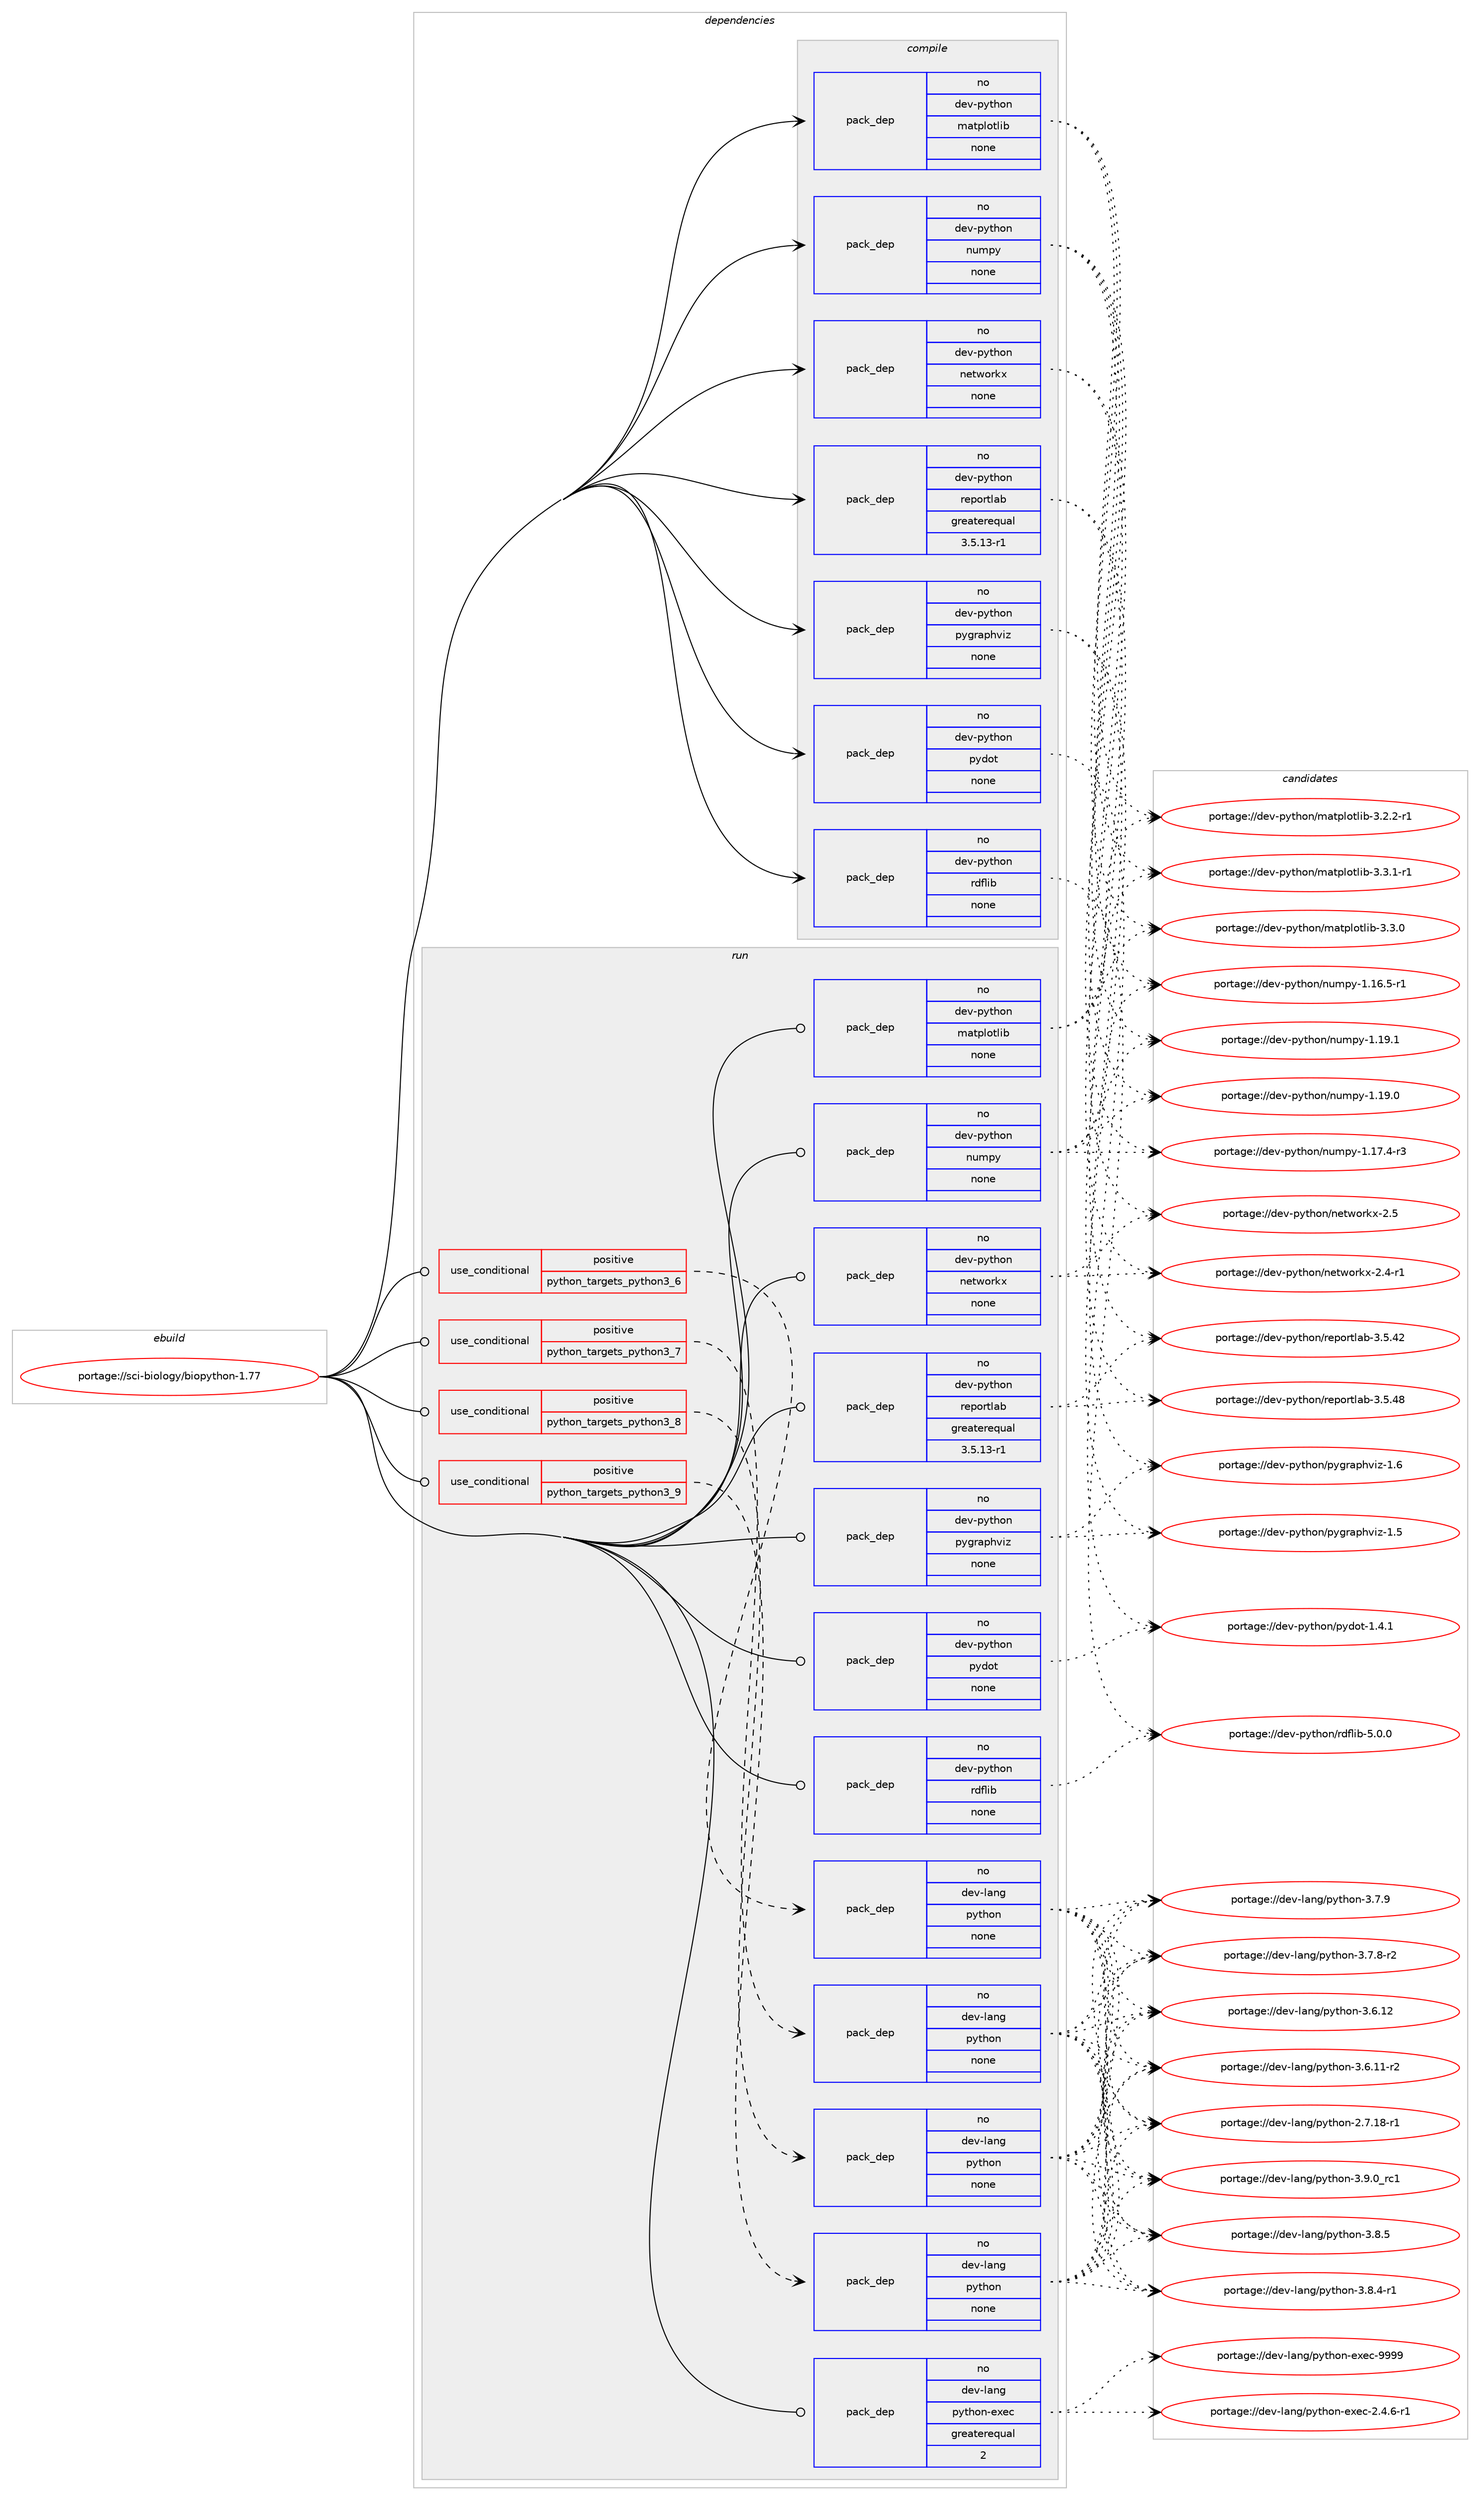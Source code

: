 digraph prolog {

# *************
# Graph options
# *************

newrank=true;
concentrate=true;
compound=true;
graph [rankdir=LR,fontname=Helvetica,fontsize=10,ranksep=1.5];#, ranksep=2.5, nodesep=0.2];
edge  [arrowhead=vee];
node  [fontname=Helvetica,fontsize=10];

# **********
# The ebuild
# **********

subgraph cluster_leftcol {
color=gray;
rank=same;
label=<<i>ebuild</i>>;
id [label="portage://sci-biology/biopython-1.77", color=red, width=4, href="../sci-biology/biopython-1.77.svg"];
}

# ****************
# The dependencies
# ****************

subgraph cluster_midcol {
color=gray;
label=<<i>dependencies</i>>;
subgraph cluster_compile {
fillcolor="#eeeeee";
style=filled;
label=<<i>compile</i>>;
subgraph pack4006 {
dependency4951 [label=<<TABLE BORDER="0" CELLBORDER="1" CELLSPACING="0" CELLPADDING="4" WIDTH="220"><TR><TD ROWSPAN="6" CELLPADDING="30">pack_dep</TD></TR><TR><TD WIDTH="110">no</TD></TR><TR><TD>dev-python</TD></TR><TR><TD>matplotlib</TD></TR><TR><TD>none</TD></TR><TR><TD></TD></TR></TABLE>>, shape=none, color=blue];
}
id:e -> dependency4951:w [weight=20,style="solid",arrowhead="vee"];
subgraph pack4007 {
dependency4952 [label=<<TABLE BORDER="0" CELLBORDER="1" CELLSPACING="0" CELLPADDING="4" WIDTH="220"><TR><TD ROWSPAN="6" CELLPADDING="30">pack_dep</TD></TR><TR><TD WIDTH="110">no</TD></TR><TR><TD>dev-python</TD></TR><TR><TD>networkx</TD></TR><TR><TD>none</TD></TR><TR><TD></TD></TR></TABLE>>, shape=none, color=blue];
}
id:e -> dependency4952:w [weight=20,style="solid",arrowhead="vee"];
subgraph pack4008 {
dependency4953 [label=<<TABLE BORDER="0" CELLBORDER="1" CELLSPACING="0" CELLPADDING="4" WIDTH="220"><TR><TD ROWSPAN="6" CELLPADDING="30">pack_dep</TD></TR><TR><TD WIDTH="110">no</TD></TR><TR><TD>dev-python</TD></TR><TR><TD>numpy</TD></TR><TR><TD>none</TD></TR><TR><TD></TD></TR></TABLE>>, shape=none, color=blue];
}
id:e -> dependency4953:w [weight=20,style="solid",arrowhead="vee"];
subgraph pack4009 {
dependency4954 [label=<<TABLE BORDER="0" CELLBORDER="1" CELLSPACING="0" CELLPADDING="4" WIDTH="220"><TR><TD ROWSPAN="6" CELLPADDING="30">pack_dep</TD></TR><TR><TD WIDTH="110">no</TD></TR><TR><TD>dev-python</TD></TR><TR><TD>pydot</TD></TR><TR><TD>none</TD></TR><TR><TD></TD></TR></TABLE>>, shape=none, color=blue];
}
id:e -> dependency4954:w [weight=20,style="solid",arrowhead="vee"];
subgraph pack4010 {
dependency4955 [label=<<TABLE BORDER="0" CELLBORDER="1" CELLSPACING="0" CELLPADDING="4" WIDTH="220"><TR><TD ROWSPAN="6" CELLPADDING="30">pack_dep</TD></TR><TR><TD WIDTH="110">no</TD></TR><TR><TD>dev-python</TD></TR><TR><TD>pygraphviz</TD></TR><TR><TD>none</TD></TR><TR><TD></TD></TR></TABLE>>, shape=none, color=blue];
}
id:e -> dependency4955:w [weight=20,style="solid",arrowhead="vee"];
subgraph pack4011 {
dependency4956 [label=<<TABLE BORDER="0" CELLBORDER="1" CELLSPACING="0" CELLPADDING="4" WIDTH="220"><TR><TD ROWSPAN="6" CELLPADDING="30">pack_dep</TD></TR><TR><TD WIDTH="110">no</TD></TR><TR><TD>dev-python</TD></TR><TR><TD>rdflib</TD></TR><TR><TD>none</TD></TR><TR><TD></TD></TR></TABLE>>, shape=none, color=blue];
}
id:e -> dependency4956:w [weight=20,style="solid",arrowhead="vee"];
subgraph pack4012 {
dependency4957 [label=<<TABLE BORDER="0" CELLBORDER="1" CELLSPACING="0" CELLPADDING="4" WIDTH="220"><TR><TD ROWSPAN="6" CELLPADDING="30">pack_dep</TD></TR><TR><TD WIDTH="110">no</TD></TR><TR><TD>dev-python</TD></TR><TR><TD>reportlab</TD></TR><TR><TD>greaterequal</TD></TR><TR><TD>3.5.13-r1</TD></TR></TABLE>>, shape=none, color=blue];
}
id:e -> dependency4957:w [weight=20,style="solid",arrowhead="vee"];
}
subgraph cluster_compileandrun {
fillcolor="#eeeeee";
style=filled;
label=<<i>compile and run</i>>;
}
subgraph cluster_run {
fillcolor="#eeeeee";
style=filled;
label=<<i>run</i>>;
subgraph cond881 {
dependency4958 [label=<<TABLE BORDER="0" CELLBORDER="1" CELLSPACING="0" CELLPADDING="4"><TR><TD ROWSPAN="3" CELLPADDING="10">use_conditional</TD></TR><TR><TD>positive</TD></TR><TR><TD>python_targets_python3_6</TD></TR></TABLE>>, shape=none, color=red];
subgraph pack4013 {
dependency4959 [label=<<TABLE BORDER="0" CELLBORDER="1" CELLSPACING="0" CELLPADDING="4" WIDTH="220"><TR><TD ROWSPAN="6" CELLPADDING="30">pack_dep</TD></TR><TR><TD WIDTH="110">no</TD></TR><TR><TD>dev-lang</TD></TR><TR><TD>python</TD></TR><TR><TD>none</TD></TR><TR><TD></TD></TR></TABLE>>, shape=none, color=blue];
}
dependency4958:e -> dependency4959:w [weight=20,style="dashed",arrowhead="vee"];
}
id:e -> dependency4958:w [weight=20,style="solid",arrowhead="odot"];
subgraph cond882 {
dependency4960 [label=<<TABLE BORDER="0" CELLBORDER="1" CELLSPACING="0" CELLPADDING="4"><TR><TD ROWSPAN="3" CELLPADDING="10">use_conditional</TD></TR><TR><TD>positive</TD></TR><TR><TD>python_targets_python3_7</TD></TR></TABLE>>, shape=none, color=red];
subgraph pack4014 {
dependency4961 [label=<<TABLE BORDER="0" CELLBORDER="1" CELLSPACING="0" CELLPADDING="4" WIDTH="220"><TR><TD ROWSPAN="6" CELLPADDING="30">pack_dep</TD></TR><TR><TD WIDTH="110">no</TD></TR><TR><TD>dev-lang</TD></TR><TR><TD>python</TD></TR><TR><TD>none</TD></TR><TR><TD></TD></TR></TABLE>>, shape=none, color=blue];
}
dependency4960:e -> dependency4961:w [weight=20,style="dashed",arrowhead="vee"];
}
id:e -> dependency4960:w [weight=20,style="solid",arrowhead="odot"];
subgraph cond883 {
dependency4962 [label=<<TABLE BORDER="0" CELLBORDER="1" CELLSPACING="0" CELLPADDING="4"><TR><TD ROWSPAN="3" CELLPADDING="10">use_conditional</TD></TR><TR><TD>positive</TD></TR><TR><TD>python_targets_python3_8</TD></TR></TABLE>>, shape=none, color=red];
subgraph pack4015 {
dependency4963 [label=<<TABLE BORDER="0" CELLBORDER="1" CELLSPACING="0" CELLPADDING="4" WIDTH="220"><TR><TD ROWSPAN="6" CELLPADDING="30">pack_dep</TD></TR><TR><TD WIDTH="110">no</TD></TR><TR><TD>dev-lang</TD></TR><TR><TD>python</TD></TR><TR><TD>none</TD></TR><TR><TD></TD></TR></TABLE>>, shape=none, color=blue];
}
dependency4962:e -> dependency4963:w [weight=20,style="dashed",arrowhead="vee"];
}
id:e -> dependency4962:w [weight=20,style="solid",arrowhead="odot"];
subgraph cond884 {
dependency4964 [label=<<TABLE BORDER="0" CELLBORDER="1" CELLSPACING="0" CELLPADDING="4"><TR><TD ROWSPAN="3" CELLPADDING="10">use_conditional</TD></TR><TR><TD>positive</TD></TR><TR><TD>python_targets_python3_9</TD></TR></TABLE>>, shape=none, color=red];
subgraph pack4016 {
dependency4965 [label=<<TABLE BORDER="0" CELLBORDER="1" CELLSPACING="0" CELLPADDING="4" WIDTH="220"><TR><TD ROWSPAN="6" CELLPADDING="30">pack_dep</TD></TR><TR><TD WIDTH="110">no</TD></TR><TR><TD>dev-lang</TD></TR><TR><TD>python</TD></TR><TR><TD>none</TD></TR><TR><TD></TD></TR></TABLE>>, shape=none, color=blue];
}
dependency4964:e -> dependency4965:w [weight=20,style="dashed",arrowhead="vee"];
}
id:e -> dependency4964:w [weight=20,style="solid",arrowhead="odot"];
subgraph pack4017 {
dependency4966 [label=<<TABLE BORDER="0" CELLBORDER="1" CELLSPACING="0" CELLPADDING="4" WIDTH="220"><TR><TD ROWSPAN="6" CELLPADDING="30">pack_dep</TD></TR><TR><TD WIDTH="110">no</TD></TR><TR><TD>dev-lang</TD></TR><TR><TD>python-exec</TD></TR><TR><TD>greaterequal</TD></TR><TR><TD>2</TD></TR></TABLE>>, shape=none, color=blue];
}
id:e -> dependency4966:w [weight=20,style="solid",arrowhead="odot"];
subgraph pack4018 {
dependency4967 [label=<<TABLE BORDER="0" CELLBORDER="1" CELLSPACING="0" CELLPADDING="4" WIDTH="220"><TR><TD ROWSPAN="6" CELLPADDING="30">pack_dep</TD></TR><TR><TD WIDTH="110">no</TD></TR><TR><TD>dev-python</TD></TR><TR><TD>matplotlib</TD></TR><TR><TD>none</TD></TR><TR><TD></TD></TR></TABLE>>, shape=none, color=blue];
}
id:e -> dependency4967:w [weight=20,style="solid",arrowhead="odot"];
subgraph pack4019 {
dependency4968 [label=<<TABLE BORDER="0" CELLBORDER="1" CELLSPACING="0" CELLPADDING="4" WIDTH="220"><TR><TD ROWSPAN="6" CELLPADDING="30">pack_dep</TD></TR><TR><TD WIDTH="110">no</TD></TR><TR><TD>dev-python</TD></TR><TR><TD>networkx</TD></TR><TR><TD>none</TD></TR><TR><TD></TD></TR></TABLE>>, shape=none, color=blue];
}
id:e -> dependency4968:w [weight=20,style="solid",arrowhead="odot"];
subgraph pack4020 {
dependency4969 [label=<<TABLE BORDER="0" CELLBORDER="1" CELLSPACING="0" CELLPADDING="4" WIDTH="220"><TR><TD ROWSPAN="6" CELLPADDING="30">pack_dep</TD></TR><TR><TD WIDTH="110">no</TD></TR><TR><TD>dev-python</TD></TR><TR><TD>numpy</TD></TR><TR><TD>none</TD></TR><TR><TD></TD></TR></TABLE>>, shape=none, color=blue];
}
id:e -> dependency4969:w [weight=20,style="solid",arrowhead="odot"];
subgraph pack4021 {
dependency4970 [label=<<TABLE BORDER="0" CELLBORDER="1" CELLSPACING="0" CELLPADDING="4" WIDTH="220"><TR><TD ROWSPAN="6" CELLPADDING="30">pack_dep</TD></TR><TR><TD WIDTH="110">no</TD></TR><TR><TD>dev-python</TD></TR><TR><TD>pydot</TD></TR><TR><TD>none</TD></TR><TR><TD></TD></TR></TABLE>>, shape=none, color=blue];
}
id:e -> dependency4970:w [weight=20,style="solid",arrowhead="odot"];
subgraph pack4022 {
dependency4971 [label=<<TABLE BORDER="0" CELLBORDER="1" CELLSPACING="0" CELLPADDING="4" WIDTH="220"><TR><TD ROWSPAN="6" CELLPADDING="30">pack_dep</TD></TR><TR><TD WIDTH="110">no</TD></TR><TR><TD>dev-python</TD></TR><TR><TD>pygraphviz</TD></TR><TR><TD>none</TD></TR><TR><TD></TD></TR></TABLE>>, shape=none, color=blue];
}
id:e -> dependency4971:w [weight=20,style="solid",arrowhead="odot"];
subgraph pack4023 {
dependency4972 [label=<<TABLE BORDER="0" CELLBORDER="1" CELLSPACING="0" CELLPADDING="4" WIDTH="220"><TR><TD ROWSPAN="6" CELLPADDING="30">pack_dep</TD></TR><TR><TD WIDTH="110">no</TD></TR><TR><TD>dev-python</TD></TR><TR><TD>rdflib</TD></TR><TR><TD>none</TD></TR><TR><TD></TD></TR></TABLE>>, shape=none, color=blue];
}
id:e -> dependency4972:w [weight=20,style="solid",arrowhead="odot"];
subgraph pack4024 {
dependency4973 [label=<<TABLE BORDER="0" CELLBORDER="1" CELLSPACING="0" CELLPADDING="4" WIDTH="220"><TR><TD ROWSPAN="6" CELLPADDING="30">pack_dep</TD></TR><TR><TD WIDTH="110">no</TD></TR><TR><TD>dev-python</TD></TR><TR><TD>reportlab</TD></TR><TR><TD>greaterequal</TD></TR><TR><TD>3.5.13-r1</TD></TR></TABLE>>, shape=none, color=blue];
}
id:e -> dependency4973:w [weight=20,style="solid",arrowhead="odot"];
}
}

# **************
# The candidates
# **************

subgraph cluster_choices {
rank=same;
color=gray;
label=<<i>candidates</i>>;

subgraph choice4006 {
color=black;
nodesep=1;
choice100101118451121211161041111104710997116112108111116108105984551465146494511449 [label="portage://dev-python/matplotlib-3.3.1-r1", color=red, width=4,href="../dev-python/matplotlib-3.3.1-r1.svg"];
choice10010111845112121116104111110471099711611210811111610810598455146514648 [label="portage://dev-python/matplotlib-3.3.0", color=red, width=4,href="../dev-python/matplotlib-3.3.0.svg"];
choice100101118451121211161041111104710997116112108111116108105984551465046504511449 [label="portage://dev-python/matplotlib-3.2.2-r1", color=red, width=4,href="../dev-python/matplotlib-3.2.2-r1.svg"];
dependency4951:e -> choice100101118451121211161041111104710997116112108111116108105984551465146494511449:w [style=dotted,weight="100"];
dependency4951:e -> choice10010111845112121116104111110471099711611210811111610810598455146514648:w [style=dotted,weight="100"];
dependency4951:e -> choice100101118451121211161041111104710997116112108111116108105984551465046504511449:w [style=dotted,weight="100"];
}
subgraph choice4007 {
color=black;
nodesep=1;
choice100101118451121211161041111104711010111611911111410712045504653 [label="portage://dev-python/networkx-2.5", color=red, width=4,href="../dev-python/networkx-2.5.svg"];
choice1001011184511212111610411111047110101116119111114107120455046524511449 [label="portage://dev-python/networkx-2.4-r1", color=red, width=4,href="../dev-python/networkx-2.4-r1.svg"];
dependency4952:e -> choice100101118451121211161041111104711010111611911111410712045504653:w [style=dotted,weight="100"];
dependency4952:e -> choice1001011184511212111610411111047110101116119111114107120455046524511449:w [style=dotted,weight="100"];
}
subgraph choice4008 {
color=black;
nodesep=1;
choice100101118451121211161041111104711011710911212145494649574649 [label="portage://dev-python/numpy-1.19.1", color=red, width=4,href="../dev-python/numpy-1.19.1.svg"];
choice100101118451121211161041111104711011710911212145494649574648 [label="portage://dev-python/numpy-1.19.0", color=red, width=4,href="../dev-python/numpy-1.19.0.svg"];
choice1001011184511212111610411111047110117109112121454946495546524511451 [label="portage://dev-python/numpy-1.17.4-r3", color=red, width=4,href="../dev-python/numpy-1.17.4-r3.svg"];
choice1001011184511212111610411111047110117109112121454946495446534511449 [label="portage://dev-python/numpy-1.16.5-r1", color=red, width=4,href="../dev-python/numpy-1.16.5-r1.svg"];
dependency4953:e -> choice100101118451121211161041111104711011710911212145494649574649:w [style=dotted,weight="100"];
dependency4953:e -> choice100101118451121211161041111104711011710911212145494649574648:w [style=dotted,weight="100"];
dependency4953:e -> choice1001011184511212111610411111047110117109112121454946495546524511451:w [style=dotted,weight="100"];
dependency4953:e -> choice1001011184511212111610411111047110117109112121454946495446534511449:w [style=dotted,weight="100"];
}
subgraph choice4009 {
color=black;
nodesep=1;
choice1001011184511212111610411111047112121100111116454946524649 [label="portage://dev-python/pydot-1.4.1", color=red, width=4,href="../dev-python/pydot-1.4.1.svg"];
dependency4954:e -> choice1001011184511212111610411111047112121100111116454946524649:w [style=dotted,weight="100"];
}
subgraph choice4010 {
color=black;
nodesep=1;
choice10010111845112121116104111110471121211031149711210411810512245494654 [label="portage://dev-python/pygraphviz-1.6", color=red, width=4,href="../dev-python/pygraphviz-1.6.svg"];
choice10010111845112121116104111110471121211031149711210411810512245494653 [label="portage://dev-python/pygraphviz-1.5", color=red, width=4,href="../dev-python/pygraphviz-1.5.svg"];
dependency4955:e -> choice10010111845112121116104111110471121211031149711210411810512245494654:w [style=dotted,weight="100"];
dependency4955:e -> choice10010111845112121116104111110471121211031149711210411810512245494653:w [style=dotted,weight="100"];
}
subgraph choice4011 {
color=black;
nodesep=1;
choice100101118451121211161041111104711410010210810598455346484648 [label="portage://dev-python/rdflib-5.0.0", color=red, width=4,href="../dev-python/rdflib-5.0.0.svg"];
dependency4956:e -> choice100101118451121211161041111104711410010210810598455346484648:w [style=dotted,weight="100"];
}
subgraph choice4012 {
color=black;
nodesep=1;
choice1001011184511212111610411111047114101112111114116108979845514653465256 [label="portage://dev-python/reportlab-3.5.48", color=red, width=4,href="../dev-python/reportlab-3.5.48.svg"];
choice1001011184511212111610411111047114101112111114116108979845514653465250 [label="portage://dev-python/reportlab-3.5.42", color=red, width=4,href="../dev-python/reportlab-3.5.42.svg"];
dependency4957:e -> choice1001011184511212111610411111047114101112111114116108979845514653465256:w [style=dotted,weight="100"];
dependency4957:e -> choice1001011184511212111610411111047114101112111114116108979845514653465250:w [style=dotted,weight="100"];
}
subgraph choice4013 {
color=black;
nodesep=1;
choice100101118451089711010347112121116104111110455146574648951149949 [label="portage://dev-lang/python-3.9.0_rc1", color=red, width=4,href="../dev-lang/python-3.9.0_rc1.svg"];
choice100101118451089711010347112121116104111110455146564653 [label="portage://dev-lang/python-3.8.5", color=red, width=4,href="../dev-lang/python-3.8.5.svg"];
choice1001011184510897110103471121211161041111104551465646524511449 [label="portage://dev-lang/python-3.8.4-r1", color=red, width=4,href="../dev-lang/python-3.8.4-r1.svg"];
choice100101118451089711010347112121116104111110455146554657 [label="portage://dev-lang/python-3.7.9", color=red, width=4,href="../dev-lang/python-3.7.9.svg"];
choice1001011184510897110103471121211161041111104551465546564511450 [label="portage://dev-lang/python-3.7.8-r2", color=red, width=4,href="../dev-lang/python-3.7.8-r2.svg"];
choice10010111845108971101034711212111610411111045514654464950 [label="portage://dev-lang/python-3.6.12", color=red, width=4,href="../dev-lang/python-3.6.12.svg"];
choice100101118451089711010347112121116104111110455146544649494511450 [label="portage://dev-lang/python-3.6.11-r2", color=red, width=4,href="../dev-lang/python-3.6.11-r2.svg"];
choice100101118451089711010347112121116104111110455046554649564511449 [label="portage://dev-lang/python-2.7.18-r1", color=red, width=4,href="../dev-lang/python-2.7.18-r1.svg"];
dependency4959:e -> choice100101118451089711010347112121116104111110455146574648951149949:w [style=dotted,weight="100"];
dependency4959:e -> choice100101118451089711010347112121116104111110455146564653:w [style=dotted,weight="100"];
dependency4959:e -> choice1001011184510897110103471121211161041111104551465646524511449:w [style=dotted,weight="100"];
dependency4959:e -> choice100101118451089711010347112121116104111110455146554657:w [style=dotted,weight="100"];
dependency4959:e -> choice1001011184510897110103471121211161041111104551465546564511450:w [style=dotted,weight="100"];
dependency4959:e -> choice10010111845108971101034711212111610411111045514654464950:w [style=dotted,weight="100"];
dependency4959:e -> choice100101118451089711010347112121116104111110455146544649494511450:w [style=dotted,weight="100"];
dependency4959:e -> choice100101118451089711010347112121116104111110455046554649564511449:w [style=dotted,weight="100"];
}
subgraph choice4014 {
color=black;
nodesep=1;
choice100101118451089711010347112121116104111110455146574648951149949 [label="portage://dev-lang/python-3.9.0_rc1", color=red, width=4,href="../dev-lang/python-3.9.0_rc1.svg"];
choice100101118451089711010347112121116104111110455146564653 [label="portage://dev-lang/python-3.8.5", color=red, width=4,href="../dev-lang/python-3.8.5.svg"];
choice1001011184510897110103471121211161041111104551465646524511449 [label="portage://dev-lang/python-3.8.4-r1", color=red, width=4,href="../dev-lang/python-3.8.4-r1.svg"];
choice100101118451089711010347112121116104111110455146554657 [label="portage://dev-lang/python-3.7.9", color=red, width=4,href="../dev-lang/python-3.7.9.svg"];
choice1001011184510897110103471121211161041111104551465546564511450 [label="portage://dev-lang/python-3.7.8-r2", color=red, width=4,href="../dev-lang/python-3.7.8-r2.svg"];
choice10010111845108971101034711212111610411111045514654464950 [label="portage://dev-lang/python-3.6.12", color=red, width=4,href="../dev-lang/python-3.6.12.svg"];
choice100101118451089711010347112121116104111110455146544649494511450 [label="portage://dev-lang/python-3.6.11-r2", color=red, width=4,href="../dev-lang/python-3.6.11-r2.svg"];
choice100101118451089711010347112121116104111110455046554649564511449 [label="portage://dev-lang/python-2.7.18-r1", color=red, width=4,href="../dev-lang/python-2.7.18-r1.svg"];
dependency4961:e -> choice100101118451089711010347112121116104111110455146574648951149949:w [style=dotted,weight="100"];
dependency4961:e -> choice100101118451089711010347112121116104111110455146564653:w [style=dotted,weight="100"];
dependency4961:e -> choice1001011184510897110103471121211161041111104551465646524511449:w [style=dotted,weight="100"];
dependency4961:e -> choice100101118451089711010347112121116104111110455146554657:w [style=dotted,weight="100"];
dependency4961:e -> choice1001011184510897110103471121211161041111104551465546564511450:w [style=dotted,weight="100"];
dependency4961:e -> choice10010111845108971101034711212111610411111045514654464950:w [style=dotted,weight="100"];
dependency4961:e -> choice100101118451089711010347112121116104111110455146544649494511450:w [style=dotted,weight="100"];
dependency4961:e -> choice100101118451089711010347112121116104111110455046554649564511449:w [style=dotted,weight="100"];
}
subgraph choice4015 {
color=black;
nodesep=1;
choice100101118451089711010347112121116104111110455146574648951149949 [label="portage://dev-lang/python-3.9.0_rc1", color=red, width=4,href="../dev-lang/python-3.9.0_rc1.svg"];
choice100101118451089711010347112121116104111110455146564653 [label="portage://dev-lang/python-3.8.5", color=red, width=4,href="../dev-lang/python-3.8.5.svg"];
choice1001011184510897110103471121211161041111104551465646524511449 [label="portage://dev-lang/python-3.8.4-r1", color=red, width=4,href="../dev-lang/python-3.8.4-r1.svg"];
choice100101118451089711010347112121116104111110455146554657 [label="portage://dev-lang/python-3.7.9", color=red, width=4,href="../dev-lang/python-3.7.9.svg"];
choice1001011184510897110103471121211161041111104551465546564511450 [label="portage://dev-lang/python-3.7.8-r2", color=red, width=4,href="../dev-lang/python-3.7.8-r2.svg"];
choice10010111845108971101034711212111610411111045514654464950 [label="portage://dev-lang/python-3.6.12", color=red, width=4,href="../dev-lang/python-3.6.12.svg"];
choice100101118451089711010347112121116104111110455146544649494511450 [label="portage://dev-lang/python-3.6.11-r2", color=red, width=4,href="../dev-lang/python-3.6.11-r2.svg"];
choice100101118451089711010347112121116104111110455046554649564511449 [label="portage://dev-lang/python-2.7.18-r1", color=red, width=4,href="../dev-lang/python-2.7.18-r1.svg"];
dependency4963:e -> choice100101118451089711010347112121116104111110455146574648951149949:w [style=dotted,weight="100"];
dependency4963:e -> choice100101118451089711010347112121116104111110455146564653:w [style=dotted,weight="100"];
dependency4963:e -> choice1001011184510897110103471121211161041111104551465646524511449:w [style=dotted,weight="100"];
dependency4963:e -> choice100101118451089711010347112121116104111110455146554657:w [style=dotted,weight="100"];
dependency4963:e -> choice1001011184510897110103471121211161041111104551465546564511450:w [style=dotted,weight="100"];
dependency4963:e -> choice10010111845108971101034711212111610411111045514654464950:w [style=dotted,weight="100"];
dependency4963:e -> choice100101118451089711010347112121116104111110455146544649494511450:w [style=dotted,weight="100"];
dependency4963:e -> choice100101118451089711010347112121116104111110455046554649564511449:w [style=dotted,weight="100"];
}
subgraph choice4016 {
color=black;
nodesep=1;
choice100101118451089711010347112121116104111110455146574648951149949 [label="portage://dev-lang/python-3.9.0_rc1", color=red, width=4,href="../dev-lang/python-3.9.0_rc1.svg"];
choice100101118451089711010347112121116104111110455146564653 [label="portage://dev-lang/python-3.8.5", color=red, width=4,href="../dev-lang/python-3.8.5.svg"];
choice1001011184510897110103471121211161041111104551465646524511449 [label="portage://dev-lang/python-3.8.4-r1", color=red, width=4,href="../dev-lang/python-3.8.4-r1.svg"];
choice100101118451089711010347112121116104111110455146554657 [label="portage://dev-lang/python-3.7.9", color=red, width=4,href="../dev-lang/python-3.7.9.svg"];
choice1001011184510897110103471121211161041111104551465546564511450 [label="portage://dev-lang/python-3.7.8-r2", color=red, width=4,href="../dev-lang/python-3.7.8-r2.svg"];
choice10010111845108971101034711212111610411111045514654464950 [label="portage://dev-lang/python-3.6.12", color=red, width=4,href="../dev-lang/python-3.6.12.svg"];
choice100101118451089711010347112121116104111110455146544649494511450 [label="portage://dev-lang/python-3.6.11-r2", color=red, width=4,href="../dev-lang/python-3.6.11-r2.svg"];
choice100101118451089711010347112121116104111110455046554649564511449 [label="portage://dev-lang/python-2.7.18-r1", color=red, width=4,href="../dev-lang/python-2.7.18-r1.svg"];
dependency4965:e -> choice100101118451089711010347112121116104111110455146574648951149949:w [style=dotted,weight="100"];
dependency4965:e -> choice100101118451089711010347112121116104111110455146564653:w [style=dotted,weight="100"];
dependency4965:e -> choice1001011184510897110103471121211161041111104551465646524511449:w [style=dotted,weight="100"];
dependency4965:e -> choice100101118451089711010347112121116104111110455146554657:w [style=dotted,weight="100"];
dependency4965:e -> choice1001011184510897110103471121211161041111104551465546564511450:w [style=dotted,weight="100"];
dependency4965:e -> choice10010111845108971101034711212111610411111045514654464950:w [style=dotted,weight="100"];
dependency4965:e -> choice100101118451089711010347112121116104111110455146544649494511450:w [style=dotted,weight="100"];
dependency4965:e -> choice100101118451089711010347112121116104111110455046554649564511449:w [style=dotted,weight="100"];
}
subgraph choice4017 {
color=black;
nodesep=1;
choice10010111845108971101034711212111610411111045101120101994557575757 [label="portage://dev-lang/python-exec-9999", color=red, width=4,href="../dev-lang/python-exec-9999.svg"];
choice10010111845108971101034711212111610411111045101120101994550465246544511449 [label="portage://dev-lang/python-exec-2.4.6-r1", color=red, width=4,href="../dev-lang/python-exec-2.4.6-r1.svg"];
dependency4966:e -> choice10010111845108971101034711212111610411111045101120101994557575757:w [style=dotted,weight="100"];
dependency4966:e -> choice10010111845108971101034711212111610411111045101120101994550465246544511449:w [style=dotted,weight="100"];
}
subgraph choice4018 {
color=black;
nodesep=1;
choice100101118451121211161041111104710997116112108111116108105984551465146494511449 [label="portage://dev-python/matplotlib-3.3.1-r1", color=red, width=4,href="../dev-python/matplotlib-3.3.1-r1.svg"];
choice10010111845112121116104111110471099711611210811111610810598455146514648 [label="portage://dev-python/matplotlib-3.3.0", color=red, width=4,href="../dev-python/matplotlib-3.3.0.svg"];
choice100101118451121211161041111104710997116112108111116108105984551465046504511449 [label="portage://dev-python/matplotlib-3.2.2-r1", color=red, width=4,href="../dev-python/matplotlib-3.2.2-r1.svg"];
dependency4967:e -> choice100101118451121211161041111104710997116112108111116108105984551465146494511449:w [style=dotted,weight="100"];
dependency4967:e -> choice10010111845112121116104111110471099711611210811111610810598455146514648:w [style=dotted,weight="100"];
dependency4967:e -> choice100101118451121211161041111104710997116112108111116108105984551465046504511449:w [style=dotted,weight="100"];
}
subgraph choice4019 {
color=black;
nodesep=1;
choice100101118451121211161041111104711010111611911111410712045504653 [label="portage://dev-python/networkx-2.5", color=red, width=4,href="../dev-python/networkx-2.5.svg"];
choice1001011184511212111610411111047110101116119111114107120455046524511449 [label="portage://dev-python/networkx-2.4-r1", color=red, width=4,href="../dev-python/networkx-2.4-r1.svg"];
dependency4968:e -> choice100101118451121211161041111104711010111611911111410712045504653:w [style=dotted,weight="100"];
dependency4968:e -> choice1001011184511212111610411111047110101116119111114107120455046524511449:w [style=dotted,weight="100"];
}
subgraph choice4020 {
color=black;
nodesep=1;
choice100101118451121211161041111104711011710911212145494649574649 [label="portage://dev-python/numpy-1.19.1", color=red, width=4,href="../dev-python/numpy-1.19.1.svg"];
choice100101118451121211161041111104711011710911212145494649574648 [label="portage://dev-python/numpy-1.19.0", color=red, width=4,href="../dev-python/numpy-1.19.0.svg"];
choice1001011184511212111610411111047110117109112121454946495546524511451 [label="portage://dev-python/numpy-1.17.4-r3", color=red, width=4,href="../dev-python/numpy-1.17.4-r3.svg"];
choice1001011184511212111610411111047110117109112121454946495446534511449 [label="portage://dev-python/numpy-1.16.5-r1", color=red, width=4,href="../dev-python/numpy-1.16.5-r1.svg"];
dependency4969:e -> choice100101118451121211161041111104711011710911212145494649574649:w [style=dotted,weight="100"];
dependency4969:e -> choice100101118451121211161041111104711011710911212145494649574648:w [style=dotted,weight="100"];
dependency4969:e -> choice1001011184511212111610411111047110117109112121454946495546524511451:w [style=dotted,weight="100"];
dependency4969:e -> choice1001011184511212111610411111047110117109112121454946495446534511449:w [style=dotted,weight="100"];
}
subgraph choice4021 {
color=black;
nodesep=1;
choice1001011184511212111610411111047112121100111116454946524649 [label="portage://dev-python/pydot-1.4.1", color=red, width=4,href="../dev-python/pydot-1.4.1.svg"];
dependency4970:e -> choice1001011184511212111610411111047112121100111116454946524649:w [style=dotted,weight="100"];
}
subgraph choice4022 {
color=black;
nodesep=1;
choice10010111845112121116104111110471121211031149711210411810512245494654 [label="portage://dev-python/pygraphviz-1.6", color=red, width=4,href="../dev-python/pygraphviz-1.6.svg"];
choice10010111845112121116104111110471121211031149711210411810512245494653 [label="portage://dev-python/pygraphviz-1.5", color=red, width=4,href="../dev-python/pygraphviz-1.5.svg"];
dependency4971:e -> choice10010111845112121116104111110471121211031149711210411810512245494654:w [style=dotted,weight="100"];
dependency4971:e -> choice10010111845112121116104111110471121211031149711210411810512245494653:w [style=dotted,weight="100"];
}
subgraph choice4023 {
color=black;
nodesep=1;
choice100101118451121211161041111104711410010210810598455346484648 [label="portage://dev-python/rdflib-5.0.0", color=red, width=4,href="../dev-python/rdflib-5.0.0.svg"];
dependency4972:e -> choice100101118451121211161041111104711410010210810598455346484648:w [style=dotted,weight="100"];
}
subgraph choice4024 {
color=black;
nodesep=1;
choice1001011184511212111610411111047114101112111114116108979845514653465256 [label="portage://dev-python/reportlab-3.5.48", color=red, width=4,href="../dev-python/reportlab-3.5.48.svg"];
choice1001011184511212111610411111047114101112111114116108979845514653465250 [label="portage://dev-python/reportlab-3.5.42", color=red, width=4,href="../dev-python/reportlab-3.5.42.svg"];
dependency4973:e -> choice1001011184511212111610411111047114101112111114116108979845514653465256:w [style=dotted,weight="100"];
dependency4973:e -> choice1001011184511212111610411111047114101112111114116108979845514653465250:w [style=dotted,weight="100"];
}
}

}
